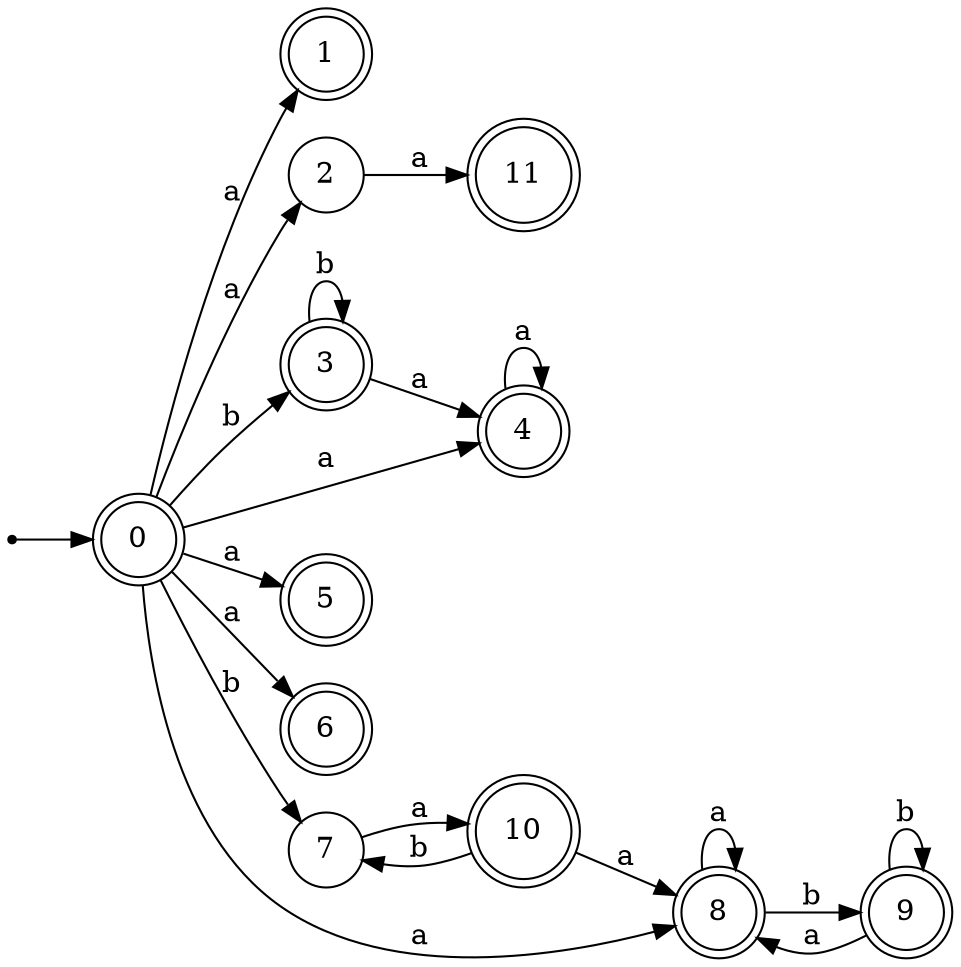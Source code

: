 digraph finite_state_machine {
rankdir=LR;
size="20,20";
node [shape = point]; "dummy0"
node [shape = doublecircle]; "0";"dummy0" -> "0";
node [shape = doublecircle]; "1";node [shape = circle]; "2";
node [shape = doublecircle]; "3";node [shape = doublecircle]; "4";node [shape = doublecircle]; "5";node [shape = doublecircle]; "6";node [shape = circle]; "7";
node [shape = doublecircle]; "8";node [shape = doublecircle]; "9";node [shape = doublecircle]; "10";node [shape = doublecircle]; "11";"0" -> "1" [label = "a"];
 "0" -> "2" [label = "a"];
 "0" -> "4" [label = "a"];
 "0" -> "5" [label = "a"];
 "0" -> "6" [label = "a"];
 "0" -> "8" [label = "a"];
 "0" -> "3" [label = "b"];
 "0" -> "7" [label = "b"];
 "8" -> "8" [label = "a"];
 "8" -> "9" [label = "b"];
 "9" -> "9" [label = "b"];
 "9" -> "8" [label = "a"];
 "7" -> "10" [label = "a"];
 "10" -> "7" [label = "b"];
 "10" -> "8" [label = "a"];
 "4" -> "4" [label = "a"];
 "3" -> "3" [label = "b"];
 "3" -> "4" [label = "a"];
 "2" -> "11" [label = "a"];
 }
